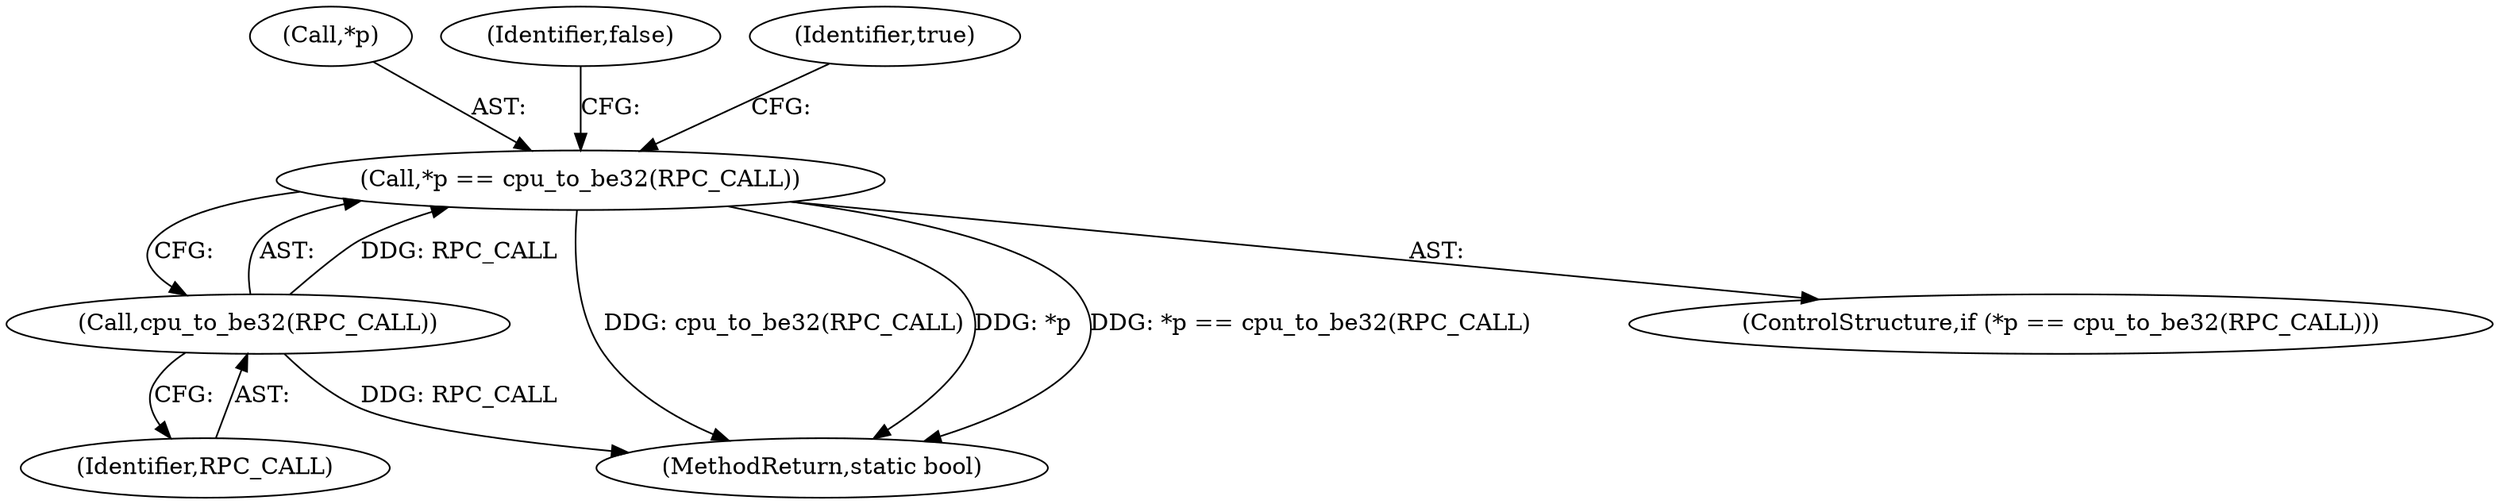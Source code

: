 digraph "0_linux_c70422f760c120480fee4de6c38804c72aa26bc1_29@pointer" {
"1000161" [label="(Call,*p == cpu_to_be32(RPC_CALL))"];
"1000164" [label="(Call,cpu_to_be32(RPC_CALL))"];
"1000161" [label="(Call,*p == cpu_to_be32(RPC_CALL))"];
"1000164" [label="(Call,cpu_to_be32(RPC_CALL))"];
"1000170" [label="(MethodReturn,static bool)"];
"1000160" [label="(ControlStructure,if (*p == cpu_to_be32(RPC_CALL)))"];
"1000162" [label="(Call,*p)"];
"1000167" [label="(Identifier,false)"];
"1000169" [label="(Identifier,true)"];
"1000165" [label="(Identifier,RPC_CALL)"];
"1000161" -> "1000160"  [label="AST: "];
"1000161" -> "1000164"  [label="CFG: "];
"1000162" -> "1000161"  [label="AST: "];
"1000164" -> "1000161"  [label="AST: "];
"1000167" -> "1000161"  [label="CFG: "];
"1000169" -> "1000161"  [label="CFG: "];
"1000161" -> "1000170"  [label="DDG: cpu_to_be32(RPC_CALL)"];
"1000161" -> "1000170"  [label="DDG: *p"];
"1000161" -> "1000170"  [label="DDG: *p == cpu_to_be32(RPC_CALL)"];
"1000164" -> "1000161"  [label="DDG: RPC_CALL"];
"1000164" -> "1000165"  [label="CFG: "];
"1000165" -> "1000164"  [label="AST: "];
"1000164" -> "1000170"  [label="DDG: RPC_CALL"];
}
